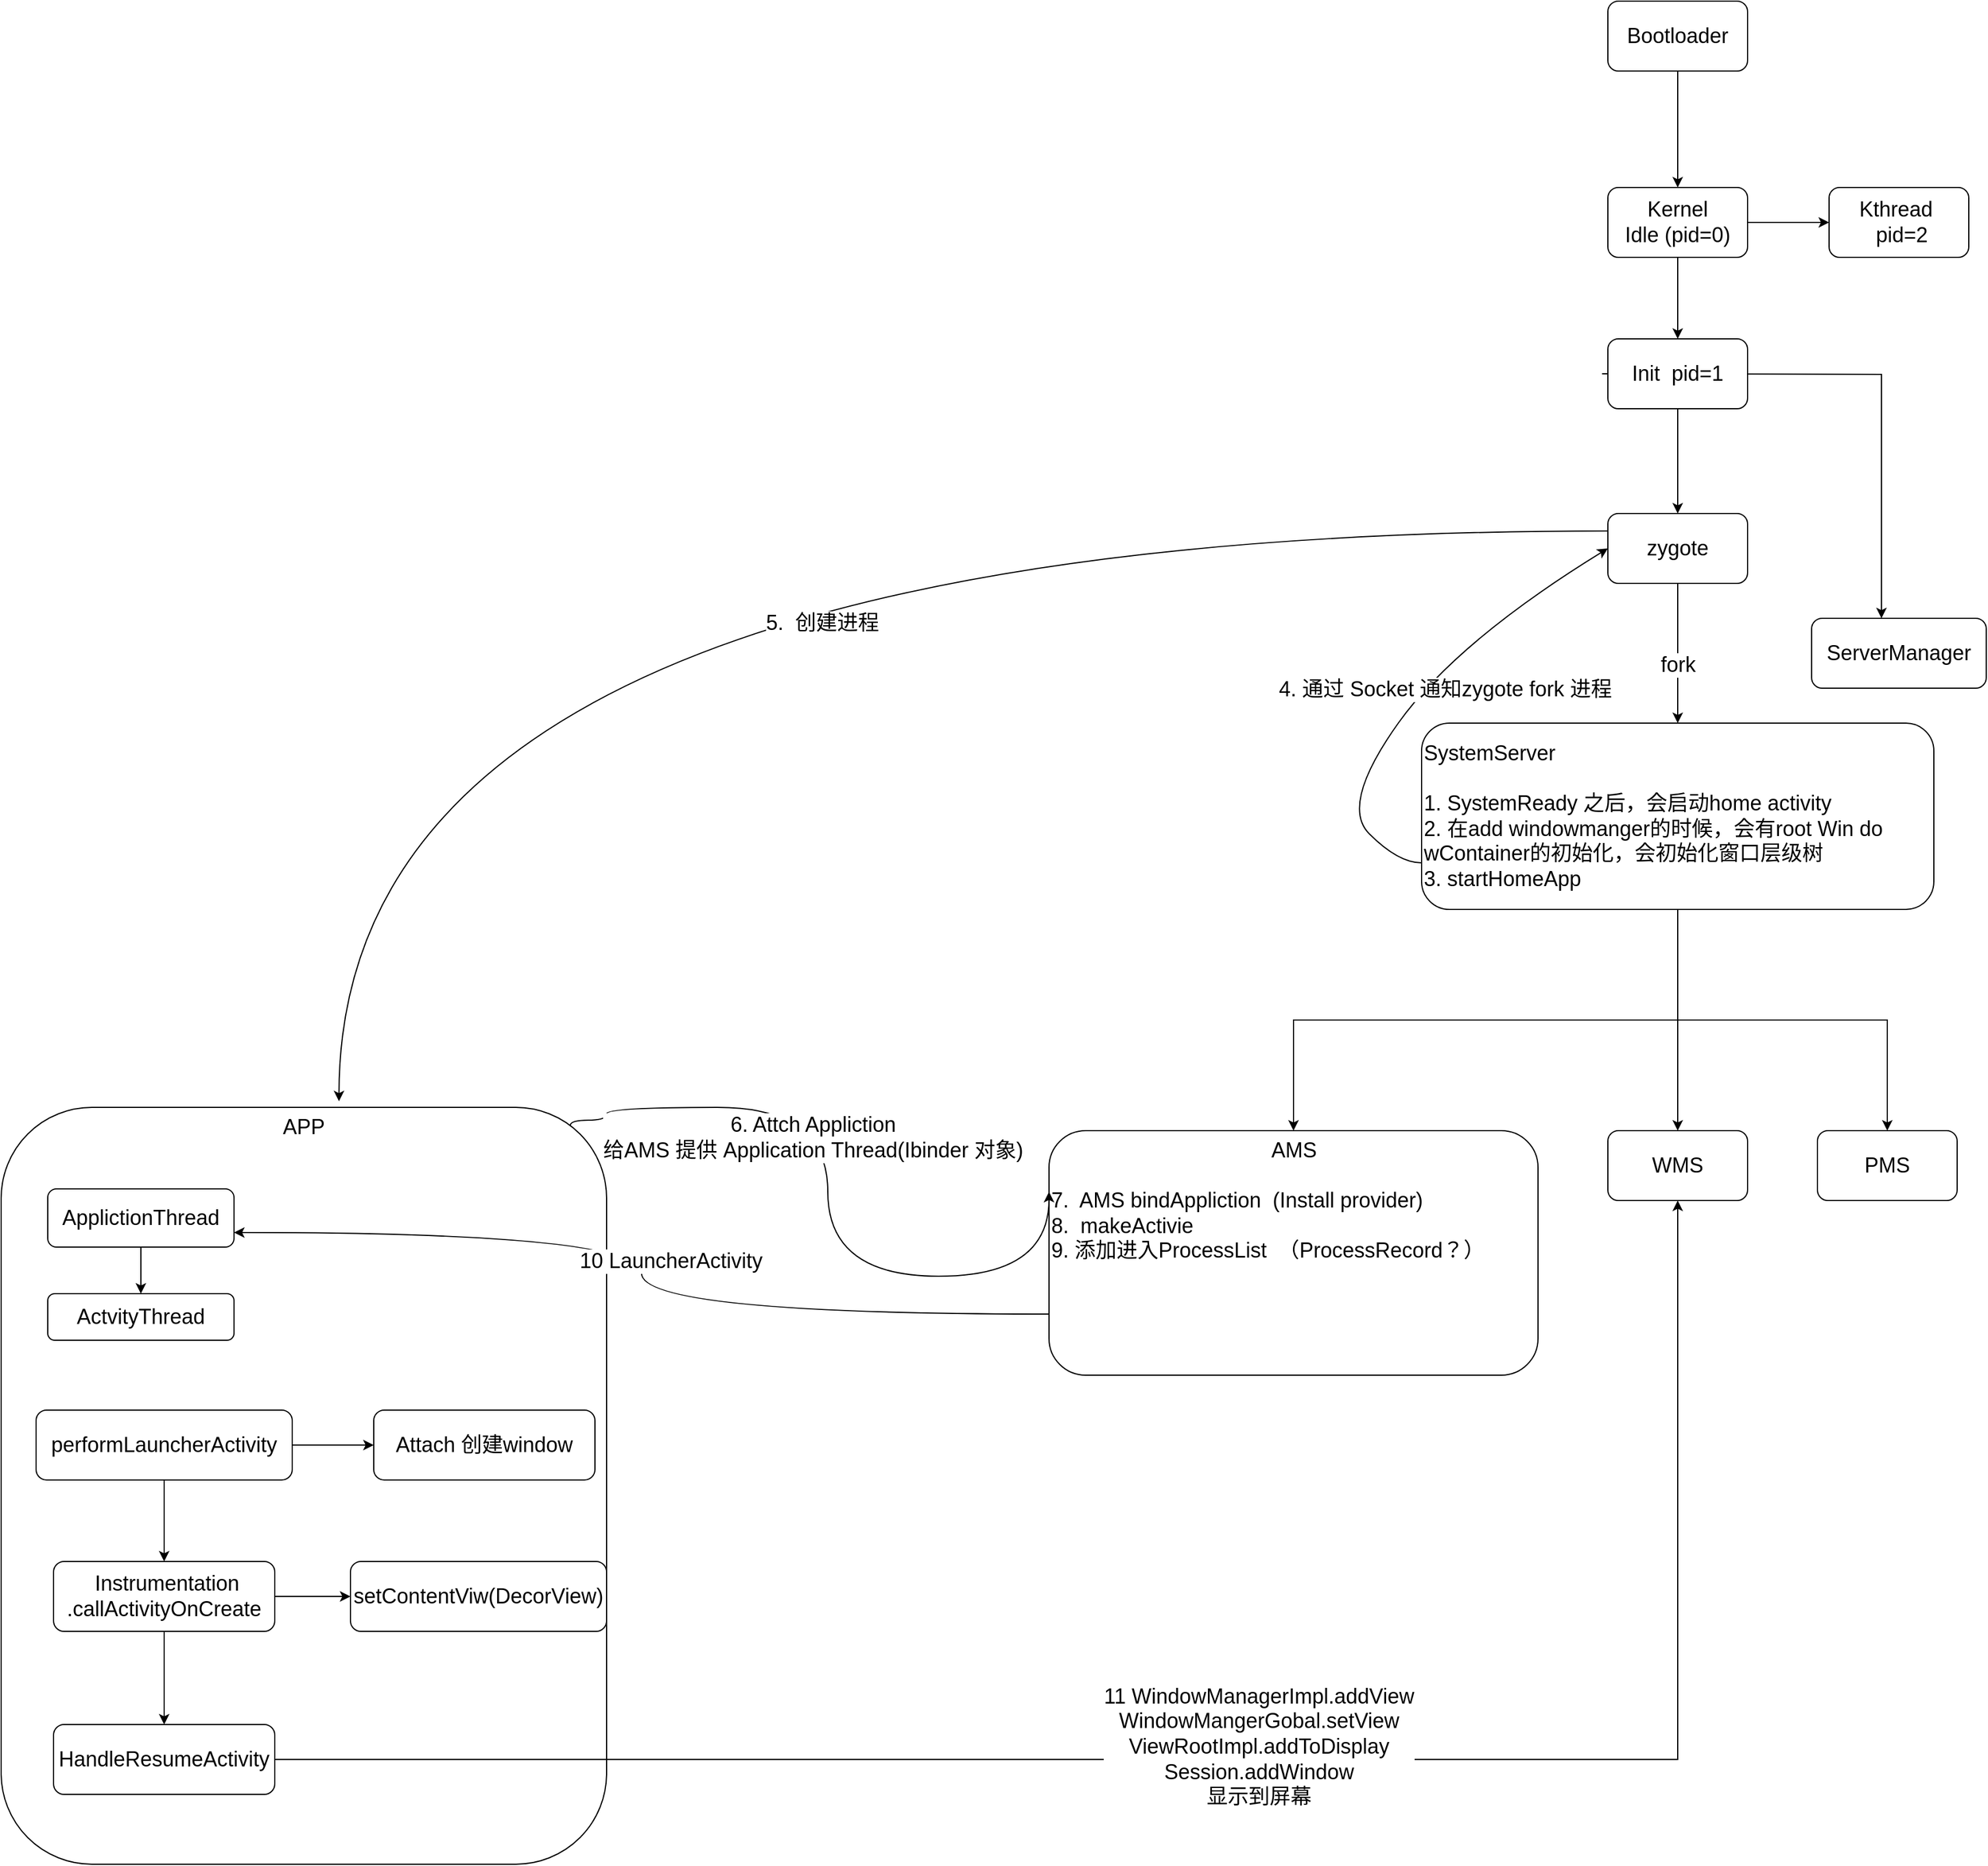 <mxfile version="24.7.10">
  <diagram name="第 1 页" id="rMS4FFa8bnM-4XpJGUWj">
    <mxGraphModel dx="2680" dy="574" grid="1" gridSize="10" guides="1" tooltips="1" connect="1" arrows="1" fold="1" page="1" pageScale="1" pageWidth="827" pageHeight="1169" math="0" shadow="0">
      <root>
        <mxCell id="0" />
        <mxCell id="1" parent="0" />
        <mxCell id="OIK8ZdltA_swvoKBvkA3-1" value="Bootloader" style="rounded=1;whiteSpace=wrap;html=1;fontSize=18;" vertex="1" parent="1">
          <mxGeometry x="270" y="110" width="120" height="60" as="geometry" />
        </mxCell>
        <mxCell id="OIK8ZdltA_swvoKBvkA3-2" value="Kernel&lt;div&gt;Idle (pid=0)&lt;/div&gt;" style="rounded=1;whiteSpace=wrap;html=1;fontSize=18;" vertex="1" parent="1">
          <mxGeometry x="270" y="270" width="120" height="60" as="geometry" />
        </mxCell>
        <mxCell id="OIK8ZdltA_swvoKBvkA3-3" value="" style="endArrow=classic;html=1;rounded=0;fontFamily=Helvetica;fontSize=18;fontColor=default;exitX=0.5;exitY=1;exitDx=0;exitDy=0;entryX=0.5;entryY=0;entryDx=0;entryDy=0;" edge="1" parent="1" source="OIK8ZdltA_swvoKBvkA3-1" target="OIK8ZdltA_swvoKBvkA3-2">
          <mxGeometry width="50" height="50" relative="1" as="geometry">
            <mxPoint x="550" y="220" as="sourcePoint" />
            <mxPoint x="600" y="170" as="targetPoint" />
          </mxGeometry>
        </mxCell>
        <mxCell id="OIK8ZdltA_swvoKBvkA3-5" value="Kthread&amp;nbsp; &amp;nbsp;pid=2" style="rounded=1;whiteSpace=wrap;html=1;fontSize=18;" vertex="1" parent="1">
          <mxGeometry x="460" y="270" width="120" height="60" as="geometry" />
        </mxCell>
        <mxCell id="OIK8ZdltA_swvoKBvkA3-6" value="" style="edgeStyle=none;orthogonalLoop=1;jettySize=auto;html=1;rounded=0;fontFamily=Helvetica;fontSize=18;fontColor=default;exitX=1;exitY=0.5;exitDx=0;exitDy=0;entryX=0;entryY=0.5;entryDx=0;entryDy=0;" edge="1" parent="1" source="OIK8ZdltA_swvoKBvkA3-2" target="OIK8ZdltA_swvoKBvkA3-5">
          <mxGeometry width="80" relative="1" as="geometry">
            <mxPoint x="380" y="410" as="sourcePoint" />
            <mxPoint x="460" y="410" as="targetPoint" />
            <Array as="points" />
          </mxGeometry>
        </mxCell>
        <mxCell id="OIK8ZdltA_swvoKBvkA3-21" style="edgeStyle=orthogonalEdgeStyle;rounded=0;orthogonalLoop=1;jettySize=auto;html=1;exitX=0.25;exitY=1;exitDx=0;exitDy=0;entryX=0.4;entryY=0;entryDx=0;entryDy=0;fontFamily=Helvetica;fontSize=18;fontColor=default;entryPerimeter=0;" edge="1" parent="1" target="OIK8ZdltA_swvoKBvkA3-19">
          <mxGeometry relative="1" as="geometry">
            <mxPoint x="265" y="430" as="sourcePoint" />
            <mxPoint x="100" y="700" as="targetPoint" />
          </mxGeometry>
        </mxCell>
        <mxCell id="OIK8ZdltA_swvoKBvkA3-7" value="Init&amp;nbsp; pid=1" style="rounded=1;whiteSpace=wrap;html=1;fontSize=18;" vertex="1" parent="1">
          <mxGeometry x="270" y="400" width="120" height="60" as="geometry" />
        </mxCell>
        <mxCell id="OIK8ZdltA_swvoKBvkA3-8" value="" style="edgeStyle=none;orthogonalLoop=1;jettySize=auto;html=1;rounded=0;fontFamily=Helvetica;fontSize=18;fontColor=default;exitX=0.5;exitY=1;exitDx=0;exitDy=0;entryX=0.5;entryY=0;entryDx=0;entryDy=0;" edge="1" parent="1" source="OIK8ZdltA_swvoKBvkA3-2" target="OIK8ZdltA_swvoKBvkA3-7">
          <mxGeometry width="80" relative="1" as="geometry">
            <mxPoint x="500" y="200" as="sourcePoint" />
            <mxPoint x="580" y="200" as="targetPoint" />
            <Array as="points" />
          </mxGeometry>
        </mxCell>
        <mxCell id="OIK8ZdltA_swvoKBvkA3-9" value="zygote" style="rounded=1;whiteSpace=wrap;html=1;fontSize=18;" vertex="1" parent="1">
          <mxGeometry x="270" y="550" width="120" height="60" as="geometry" />
        </mxCell>
        <mxCell id="OIK8ZdltA_swvoKBvkA3-11" value="" style="edgeStyle=none;orthogonalLoop=1;jettySize=auto;html=1;rounded=0;fontFamily=Helvetica;fontSize=18;fontColor=default;exitX=0.5;exitY=1;exitDx=0;exitDy=0;" edge="1" parent="1" source="OIK8ZdltA_swvoKBvkA3-7" target="OIK8ZdltA_swvoKBvkA3-9">
          <mxGeometry width="80" relative="1" as="geometry">
            <mxPoint x="380" y="620" as="sourcePoint" />
            <mxPoint x="460" y="620" as="targetPoint" />
            <Array as="points" />
          </mxGeometry>
        </mxCell>
        <mxCell id="OIK8ZdltA_swvoKBvkA3-16" value="" style="endArrow=classic;html=1;rounded=0;fontFamily=Helvetica;fontSize=18;fontColor=default;exitX=0.5;exitY=1;exitDx=0;exitDy=0;entryX=0.5;entryY=0;entryDx=0;entryDy=0;" edge="1" parent="1" source="OIK8ZdltA_swvoKBvkA3-9" target="OIK8ZdltA_swvoKBvkA3-18">
          <mxGeometry relative="1" as="geometry">
            <mxPoint x="310" y="740" as="sourcePoint" />
            <mxPoint x="330" y="690" as="targetPoint" />
          </mxGeometry>
        </mxCell>
        <mxCell id="OIK8ZdltA_swvoKBvkA3-17" value="fork" style="edgeLabel;resizable=0;html=1;;align=center;verticalAlign=middle;rounded=1;strokeColor=default;fontFamily=Helvetica;fontSize=18;fontColor=default;fillColor=default;" connectable="0" vertex="1" parent="OIK8ZdltA_swvoKBvkA3-16">
          <mxGeometry relative="1" as="geometry">
            <mxPoint y="10" as="offset" />
          </mxGeometry>
        </mxCell>
        <mxCell id="OIK8ZdltA_swvoKBvkA3-30" style="edgeStyle=orthogonalEdgeStyle;rounded=0;orthogonalLoop=1;jettySize=auto;html=1;exitX=0.5;exitY=1;exitDx=0;exitDy=0;entryX=0.5;entryY=0;entryDx=0;entryDy=0;fontFamily=Helvetica;fontSize=18;fontColor=default;" edge="1" parent="1" source="OIK8ZdltA_swvoKBvkA3-18" target="OIK8ZdltA_swvoKBvkA3-24">
          <mxGeometry relative="1" as="geometry" />
        </mxCell>
        <mxCell id="OIK8ZdltA_swvoKBvkA3-31" style="edgeStyle=orthogonalEdgeStyle;rounded=0;orthogonalLoop=1;jettySize=auto;html=1;exitX=0.5;exitY=1;exitDx=0;exitDy=0;entryX=0.5;entryY=0;entryDx=0;entryDy=0;fontFamily=Helvetica;fontSize=18;fontColor=default;" edge="1" parent="1" source="OIK8ZdltA_swvoKBvkA3-18" target="OIK8ZdltA_swvoKBvkA3-23">
          <mxGeometry relative="1" as="geometry" />
        </mxCell>
        <mxCell id="OIK8ZdltA_swvoKBvkA3-32" style="edgeStyle=orthogonalEdgeStyle;rounded=0;orthogonalLoop=1;jettySize=auto;html=1;exitX=0.5;exitY=1;exitDx=0;exitDy=0;entryX=0.5;entryY=0;entryDx=0;entryDy=0;fontFamily=Helvetica;fontSize=18;fontColor=default;" edge="1" parent="1" source="OIK8ZdltA_swvoKBvkA3-18" target="OIK8ZdltA_swvoKBvkA3-27">
          <mxGeometry relative="1" as="geometry" />
        </mxCell>
        <mxCell id="OIK8ZdltA_swvoKBvkA3-18" value="SystemServer&lt;div&gt;&lt;br&gt;&lt;/div&gt;&lt;div&gt;1. SystemReady 之后，会启动home activity&lt;/div&gt;&lt;div style=&quot;&quot;&gt;2. 在add windowmanger的时候，会有root Win do wContainer的初始化，会初始化窗口层级树&lt;/div&gt;&lt;div style=&quot;&quot;&gt;3. startHomeApp&lt;/div&gt;" style="rounded=1;whiteSpace=wrap;html=1;fontSize=18;strokeColor=default;align=left;verticalAlign=middle;fontFamily=Helvetica;fontColor=default;fillColor=default;" vertex="1" parent="1">
          <mxGeometry x="110" y="730" width="440" height="160" as="geometry" />
        </mxCell>
        <mxCell id="OIK8ZdltA_swvoKBvkA3-19" value="ServerManager" style="rounded=1;whiteSpace=wrap;html=1;fontSize=18;strokeColor=default;align=center;verticalAlign=middle;fontFamily=Helvetica;fontColor=default;fillColor=default;" vertex="1" parent="1">
          <mxGeometry x="445" y="640" width="150" height="60" as="geometry" />
        </mxCell>
        <mxCell id="OIK8ZdltA_swvoKBvkA3-23" value="&lt;div style=&quot;text-align: center;&quot;&gt;&lt;span style=&quot;background-color: initial;&quot;&gt;&amp;nbsp; &amp;nbsp; &amp;nbsp; &amp;nbsp; &amp;nbsp;AMS&lt;/span&gt;&lt;/div&gt;&lt;div style=&quot;text-align: center;&quot;&gt;&lt;span style=&quot;background-color: initial;&quot;&gt;&lt;br&gt;&lt;/span&gt;&lt;/div&gt;&lt;div style=&quot;&quot;&gt;&lt;span style=&quot;background-color: initial;&quot;&gt;7.&amp;nbsp; AMS bindAppliction&amp;nbsp; (Install provider)&lt;/span&gt;&lt;/div&gt;&lt;div&gt;8.&amp;nbsp; makeActivie&amp;nbsp;&amp;nbsp;&lt;/div&gt;&lt;div&gt;9. 添加进入&lt;span style=&quot;background-color: initial;&quot;&gt;ProcessList&amp;nbsp; （&lt;/span&gt;&lt;span style=&quot;background-color: initial;&quot;&gt;ProcessRecord？&lt;/span&gt;&lt;span style=&quot;background-color: initial;&quot;&gt;）&lt;/span&gt;&lt;/div&gt;" style="rounded=1;whiteSpace=wrap;html=1;strokeColor=default;align=left;verticalAlign=top;fontFamily=Helvetica;fontSize=18;fontColor=default;fillColor=default;" vertex="1" parent="1">
          <mxGeometry x="-210" y="1080" width="420" height="210" as="geometry" />
        </mxCell>
        <mxCell id="OIK8ZdltA_swvoKBvkA3-24" value="WMS" style="whiteSpace=wrap;html=1;rounded=1;strokeColor=default;align=center;verticalAlign=middle;fontFamily=Helvetica;fontSize=18;fontColor=default;fillColor=default;" vertex="1" parent="1">
          <mxGeometry x="270" y="1080" width="120" height="60" as="geometry" />
        </mxCell>
        <mxCell id="OIK8ZdltA_swvoKBvkA3-27" value="PMS" style="whiteSpace=wrap;html=1;rounded=1;strokeColor=default;align=center;verticalAlign=middle;fontFamily=Helvetica;fontSize=18;fontColor=default;fillColor=default;" vertex="1" parent="1">
          <mxGeometry x="450" y="1080" width="120" height="60" as="geometry" />
        </mxCell>
        <mxCell id="OIK8ZdltA_swvoKBvkA3-33" value="APP" style="whiteSpace=wrap;html=1;rounded=1;strokeColor=default;align=center;verticalAlign=top;fontFamily=Helvetica;fontSize=18;fontColor=default;fillColor=default;" vertex="1" parent="1">
          <mxGeometry x="-1110" y="1060" width="520" height="650" as="geometry" />
        </mxCell>
        <mxCell id="OIK8ZdltA_swvoKBvkA3-41" value="" style="curved=1;endArrow=classic;html=1;rounded=0;fontFamily=Helvetica;fontSize=18;fontColor=default;entryX=0;entryY=0.5;entryDx=0;entryDy=0;exitX=0;exitY=0.75;exitDx=0;exitDy=0;" edge="1" parent="1" source="OIK8ZdltA_swvoKBvkA3-18" target="OIK8ZdltA_swvoKBvkA3-9">
          <mxGeometry width="50" height="50" relative="1" as="geometry">
            <mxPoint x="40" y="850" as="sourcePoint" />
            <mxPoint x="90" y="800" as="targetPoint" />
            <Array as="points">
              <mxPoint x="90" y="850" />
              <mxPoint x="40" y="800" />
              <mxPoint x="140" y="660" />
            </Array>
          </mxGeometry>
        </mxCell>
        <mxCell id="OIK8ZdltA_swvoKBvkA3-42" value="4. 通过 Socket 通知zygote fork 进程" style="edgeLabel;html=1;align=center;verticalAlign=middle;resizable=0;points=[];rounded=1;strokeColor=default;fontFamily=Helvetica;fontSize=18;fontColor=default;fillColor=default;" vertex="1" connectable="0" parent="OIK8ZdltA_swvoKBvkA3-41">
          <mxGeometry x="0.002" y="2" relative="1" as="geometry">
            <mxPoint x="23" y="-3" as="offset" />
          </mxGeometry>
        </mxCell>
        <mxCell id="OIK8ZdltA_swvoKBvkA3-43" style="rounded=0;orthogonalLoop=1;jettySize=auto;html=1;exitX=0;exitY=0.25;exitDx=0;exitDy=0;entryX=0.558;entryY=-0.008;entryDx=0;entryDy=0;entryPerimeter=0;fontFamily=Helvetica;fontSize=18;fontColor=default;edgeStyle=orthogonalEdgeStyle;curved=1;" edge="1" parent="1" source="OIK8ZdltA_swvoKBvkA3-9" target="OIK8ZdltA_swvoKBvkA3-33">
          <mxGeometry relative="1" as="geometry" />
        </mxCell>
        <mxCell id="OIK8ZdltA_swvoKBvkA3-44" value="5.&amp;nbsp; 创建进程" style="edgeLabel;html=1;align=center;verticalAlign=middle;resizable=0;points=[];rounded=1;strokeColor=default;fontFamily=Helvetica;fontSize=18;fontColor=default;fillColor=default;" vertex="1" connectable="0" parent="OIK8ZdltA_swvoKBvkA3-43">
          <mxGeometry x="-0.145" y="79" relative="1" as="geometry">
            <mxPoint as="offset" />
          </mxGeometry>
        </mxCell>
        <mxCell id="OIK8ZdltA_swvoKBvkA3-49" value="ActvityThread" style="rounded=1;whiteSpace=wrap;html=1;strokeColor=default;align=center;verticalAlign=middle;fontFamily=Helvetica;fontSize=18;fontColor=default;fillColor=default;" vertex="1" parent="1">
          <mxGeometry x="-1070" y="1220" width="160" height="40" as="geometry" />
        </mxCell>
        <mxCell id="OIK8ZdltA_swvoKBvkA3-53" style="edgeStyle=orthogonalEdgeStyle;rounded=0;orthogonalLoop=1;jettySize=auto;html=1;exitX=0.5;exitY=1;exitDx=0;exitDy=0;entryX=0.5;entryY=0;entryDx=0;entryDy=0;fontFamily=Helvetica;fontSize=18;fontColor=default;" edge="1" parent="1" source="OIK8ZdltA_swvoKBvkA3-50" target="OIK8ZdltA_swvoKBvkA3-49">
          <mxGeometry relative="1" as="geometry" />
        </mxCell>
        <mxCell id="OIK8ZdltA_swvoKBvkA3-50" value="ApplictionThread" style="rounded=1;whiteSpace=wrap;html=1;strokeColor=default;align=center;verticalAlign=middle;fontFamily=Helvetica;fontSize=18;fontColor=default;fillColor=default;" vertex="1" parent="1">
          <mxGeometry x="-1070" y="1130" width="160" height="50" as="geometry" />
        </mxCell>
        <mxCell id="OIK8ZdltA_swvoKBvkA3-51" style="edgeStyle=orthogonalEdgeStyle;rounded=0;orthogonalLoop=1;jettySize=auto;html=1;exitX=0;exitY=0.75;exitDx=0;exitDy=0;entryX=1;entryY=0.75;entryDx=0;entryDy=0;fontFamily=Helvetica;fontSize=18;fontColor=default;curved=1;" edge="1" parent="1" source="OIK8ZdltA_swvoKBvkA3-23" target="OIK8ZdltA_swvoKBvkA3-50">
          <mxGeometry relative="1" as="geometry" />
        </mxCell>
        <mxCell id="OIK8ZdltA_swvoKBvkA3-52" value="10 LauncherActivity" style="edgeLabel;html=1;align=center;verticalAlign=middle;resizable=0;points=[];rounded=1;strokeColor=default;fontFamily=Helvetica;fontSize=18;fontColor=default;fillColor=default;" vertex="1" connectable="0" parent="OIK8ZdltA_swvoKBvkA3-51">
          <mxGeometry x="-0.154" y="-47" relative="1" as="geometry">
            <mxPoint y="1" as="offset" />
          </mxGeometry>
        </mxCell>
        <mxCell id="OIK8ZdltA_swvoKBvkA3-45" style="edgeStyle=orthogonalEdgeStyle;rounded=0;orthogonalLoop=1;jettySize=auto;html=1;exitX=0.94;exitY=0.024;exitDx=0;exitDy=0;entryX=0;entryY=0.25;entryDx=0;entryDy=0;fontFamily=Helvetica;fontSize=18;fontColor=default;curved=1;exitPerimeter=0;" edge="1" parent="1" source="OIK8ZdltA_swvoKBvkA3-33" target="OIK8ZdltA_swvoKBvkA3-23">
          <mxGeometry relative="1" as="geometry">
            <mxPoint x="-100" y="1095" as="targetPoint" />
            <Array as="points">
              <mxPoint x="-590" y="1071" />
              <mxPoint x="-590" y="1060" />
              <mxPoint x="-400" y="1060" />
              <mxPoint x="-400" y="1205" />
            </Array>
          </mxGeometry>
        </mxCell>
        <mxCell id="OIK8ZdltA_swvoKBvkA3-46" value="6. Attch Appliction&lt;div&gt;&lt;div&gt;给AMS 提供 Application Thread(Ibinder 对象)&lt;/div&gt;&lt;/div&gt;" style="edgeLabel;html=1;align=center;verticalAlign=middle;resizable=0;points=[];rounded=1;strokeColor=default;fontFamily=Helvetica;fontSize=18;fontColor=default;fillColor=default;" vertex="1" connectable="0" parent="OIK8ZdltA_swvoKBvkA3-45">
          <mxGeometry x="-0.193" y="-7" relative="1" as="geometry">
            <mxPoint x="-6" y="3" as="offset" />
          </mxGeometry>
        </mxCell>
        <mxCell id="OIK8ZdltA_swvoKBvkA3-56" style="edgeStyle=orthogonalEdgeStyle;rounded=0;orthogonalLoop=1;jettySize=auto;html=1;exitX=1;exitY=0.5;exitDx=0;exitDy=0;entryX=0;entryY=0.5;entryDx=0;entryDy=0;fontFamily=Helvetica;fontSize=18;fontColor=default;" edge="1" parent="1" source="OIK8ZdltA_swvoKBvkA3-54" target="OIK8ZdltA_swvoKBvkA3-55">
          <mxGeometry relative="1" as="geometry" />
        </mxCell>
        <mxCell id="OIK8ZdltA_swvoKBvkA3-61" style="edgeStyle=orthogonalEdgeStyle;rounded=0;orthogonalLoop=1;jettySize=auto;html=1;exitX=0.5;exitY=1;exitDx=0;exitDy=0;entryX=0.5;entryY=0;entryDx=0;entryDy=0;fontFamily=Helvetica;fontSize=18;fontColor=default;" edge="1" parent="1" source="OIK8ZdltA_swvoKBvkA3-54" target="OIK8ZdltA_swvoKBvkA3-57">
          <mxGeometry relative="1" as="geometry" />
        </mxCell>
        <mxCell id="OIK8ZdltA_swvoKBvkA3-54" value="performLauncherActivity" style="rounded=1;whiteSpace=wrap;html=1;strokeColor=default;align=center;verticalAlign=middle;fontFamily=Helvetica;fontSize=18;fontColor=default;fillColor=default;" vertex="1" parent="1">
          <mxGeometry x="-1080" y="1320" width="220" height="60" as="geometry" />
        </mxCell>
        <mxCell id="OIK8ZdltA_swvoKBvkA3-55" value="Attach 创建window" style="rounded=1;whiteSpace=wrap;html=1;strokeColor=default;align=center;verticalAlign=middle;fontFamily=Helvetica;fontSize=18;fontColor=default;fillColor=default;" vertex="1" parent="1">
          <mxGeometry x="-790" y="1320" width="190" height="60" as="geometry" />
        </mxCell>
        <mxCell id="OIK8ZdltA_swvoKBvkA3-60" style="edgeStyle=orthogonalEdgeStyle;rounded=0;orthogonalLoop=1;jettySize=auto;html=1;exitX=1;exitY=0.5;exitDx=0;exitDy=0;fontFamily=Helvetica;fontSize=18;fontColor=default;" edge="1" parent="1" source="OIK8ZdltA_swvoKBvkA3-57" target="OIK8ZdltA_swvoKBvkA3-59">
          <mxGeometry relative="1" as="geometry" />
        </mxCell>
        <mxCell id="OIK8ZdltA_swvoKBvkA3-64" style="edgeStyle=orthogonalEdgeStyle;rounded=0;orthogonalLoop=1;jettySize=auto;html=1;exitX=0.5;exitY=1;exitDx=0;exitDy=0;entryX=0.5;entryY=0;entryDx=0;entryDy=0;fontFamily=Helvetica;fontSize=18;fontColor=default;" edge="1" parent="1" source="OIK8ZdltA_swvoKBvkA3-57" target="OIK8ZdltA_swvoKBvkA3-62">
          <mxGeometry relative="1" as="geometry" />
        </mxCell>
        <mxCell id="OIK8ZdltA_swvoKBvkA3-57" value="&amp;nbsp;Instrumentation&lt;div&gt;.callActivityOnCreate&lt;/div&gt;" style="rounded=1;whiteSpace=wrap;html=1;strokeColor=default;align=center;verticalAlign=middle;fontFamily=Helvetica;fontSize=18;fontColor=default;fillColor=default;" vertex="1" parent="1">
          <mxGeometry x="-1065" y="1450" width="190" height="60" as="geometry" />
        </mxCell>
        <mxCell id="OIK8ZdltA_swvoKBvkA3-59" value="setContentViw(DecorView&lt;span style=&quot;background-color: initial;&quot;&gt;)&lt;/span&gt;" style="rounded=1;whiteSpace=wrap;html=1;strokeColor=default;align=center;verticalAlign=middle;fontFamily=Helvetica;fontSize=18;fontColor=default;fillColor=default;" vertex="1" parent="1">
          <mxGeometry x="-810" y="1450" width="220" height="60" as="geometry" />
        </mxCell>
        <mxCell id="OIK8ZdltA_swvoKBvkA3-65" style="edgeStyle=orthogonalEdgeStyle;rounded=0;orthogonalLoop=1;jettySize=auto;html=1;exitX=1;exitY=0.5;exitDx=0;exitDy=0;fontFamily=Helvetica;fontSize=18;fontColor=default;" edge="1" parent="1" source="OIK8ZdltA_swvoKBvkA3-62" target="OIK8ZdltA_swvoKBvkA3-24">
          <mxGeometry relative="1" as="geometry" />
        </mxCell>
        <mxCell id="OIK8ZdltA_swvoKBvkA3-66" value="11 WindowManagerImpl.addView&lt;div&gt;WindowMangerGobal.setView&lt;/div&gt;&lt;div&gt;ViewRootImpl.addToDisplay&lt;/div&gt;&lt;div&gt;Session.addWindow&lt;/div&gt;&lt;div&gt;显示到屏幕&lt;/div&gt;&lt;div&gt;&lt;br&gt;&lt;/div&gt;" style="edgeLabel;html=1;align=center;verticalAlign=middle;resizable=0;points=[];rounded=1;strokeColor=default;fontFamily=Helvetica;fontSize=18;fontColor=default;fillColor=default;" vertex="1" connectable="0" parent="OIK8ZdltA_swvoKBvkA3-65">
          <mxGeometry x="0.016" relative="1" as="geometry">
            <mxPoint x="-11" as="offset" />
          </mxGeometry>
        </mxCell>
        <mxCell id="OIK8ZdltA_swvoKBvkA3-62" value="HandleResumeActivity" style="rounded=1;whiteSpace=wrap;html=1;strokeColor=default;align=center;verticalAlign=middle;fontFamily=Helvetica;fontSize=18;fontColor=default;fillColor=default;" vertex="1" parent="1">
          <mxGeometry x="-1065" y="1590" width="190" height="60" as="geometry" />
        </mxCell>
      </root>
    </mxGraphModel>
  </diagram>
</mxfile>
